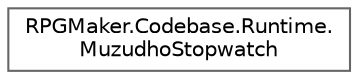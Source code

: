 digraph "クラス階層図"
{
 // LATEX_PDF_SIZE
  bgcolor="transparent";
  edge [fontname=Helvetica,fontsize=10,labelfontname=Helvetica,labelfontsize=10];
  node [fontname=Helvetica,fontsize=10,shape=box,height=0.2,width=0.4];
  rankdir="LR";
  Node0 [id="Node000000",label="RPGMaker.Codebase.Runtime.\lMuzudhoStopwatch",height=0.2,width=0.4,color="grey40", fillcolor="white", style="filled",URL="$d4/df1/class_r_p_g_maker_1_1_codebase_1_1_runtime_1_1_muzudho_stopwatch.html",tooltip=" "];
}
